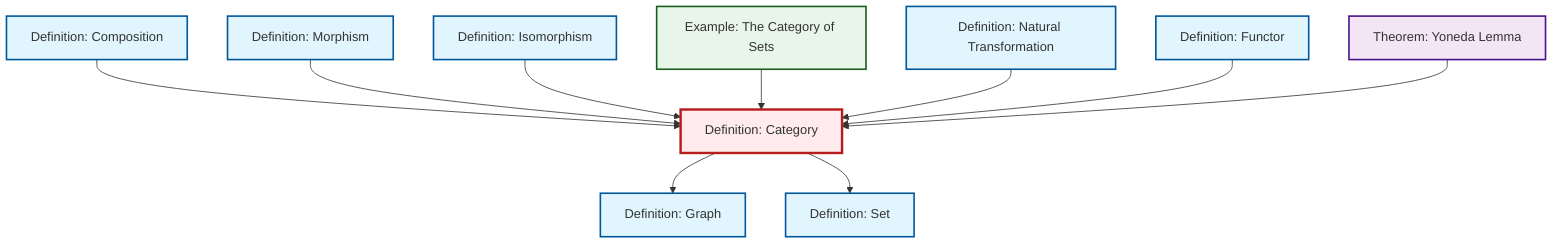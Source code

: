 graph TD
    classDef definition fill:#e1f5fe,stroke:#01579b,stroke-width:2px
    classDef theorem fill:#f3e5f5,stroke:#4a148c,stroke-width:2px
    classDef axiom fill:#fff3e0,stroke:#e65100,stroke-width:2px
    classDef example fill:#e8f5e9,stroke:#1b5e20,stroke-width:2px
    classDef current fill:#ffebee,stroke:#b71c1c,stroke-width:3px
    ex-set-category["Example: The Category of Sets"]:::example
    def-graph["Definition: Graph"]:::definition
    def-morphism["Definition: Morphism"]:::definition
    def-functor["Definition: Functor"]:::definition
    def-isomorphism["Definition: Isomorphism"]:::definition
    def-composition["Definition: Composition"]:::definition
    def-natural-transformation["Definition: Natural Transformation"]:::definition
    thm-yoneda["Theorem: Yoneda Lemma"]:::theorem
    def-category["Definition: Category"]:::definition
    def-set["Definition: Set"]:::definition
    def-composition --> def-category
    def-morphism --> def-category
    def-isomorphism --> def-category
    ex-set-category --> def-category
    def-natural-transformation --> def-category
    def-functor --> def-category
    def-category --> def-graph
    thm-yoneda --> def-category
    def-category --> def-set
    class def-category current